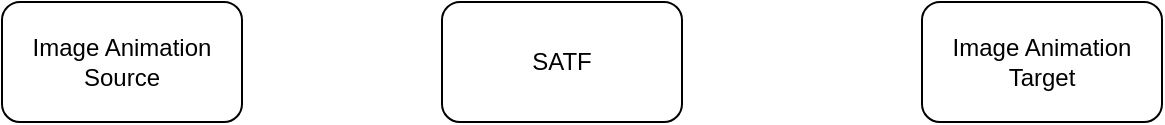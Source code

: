 <mxfile version="22.0.3" type="github">
  <diagram name="Seite-1" id="sS9D55qsQwh3D_6DR1mg">
    <mxGraphModel dx="1394" dy="796" grid="1" gridSize="10" guides="1" tooltips="1" connect="1" arrows="1" fold="1" page="1" pageScale="1" pageWidth="827" pageHeight="1169" math="0" shadow="0">
      <root>
        <mxCell id="0" />
        <mxCell id="1" parent="0" />
        <mxCell id="W9KQCxlc-OIdKvCiZKbw-1" value="Image Animation Source" style="rounded=1;whiteSpace=wrap;html=1;" vertex="1" parent="1">
          <mxGeometry x="110" y="250" width="120" height="60" as="geometry" />
        </mxCell>
        <mxCell id="W9KQCxlc-OIdKvCiZKbw-2" value="Image Animation Target" style="rounded=1;whiteSpace=wrap;html=1;" vertex="1" parent="1">
          <mxGeometry x="570" y="250" width="120" height="60" as="geometry" />
        </mxCell>
        <mxCell id="W9KQCxlc-OIdKvCiZKbw-3" value="SATF" style="rounded=1;whiteSpace=wrap;html=1;" vertex="1" parent="1">
          <mxGeometry x="330" y="250" width="120" height="60" as="geometry" />
        </mxCell>
      </root>
    </mxGraphModel>
  </diagram>
</mxfile>
